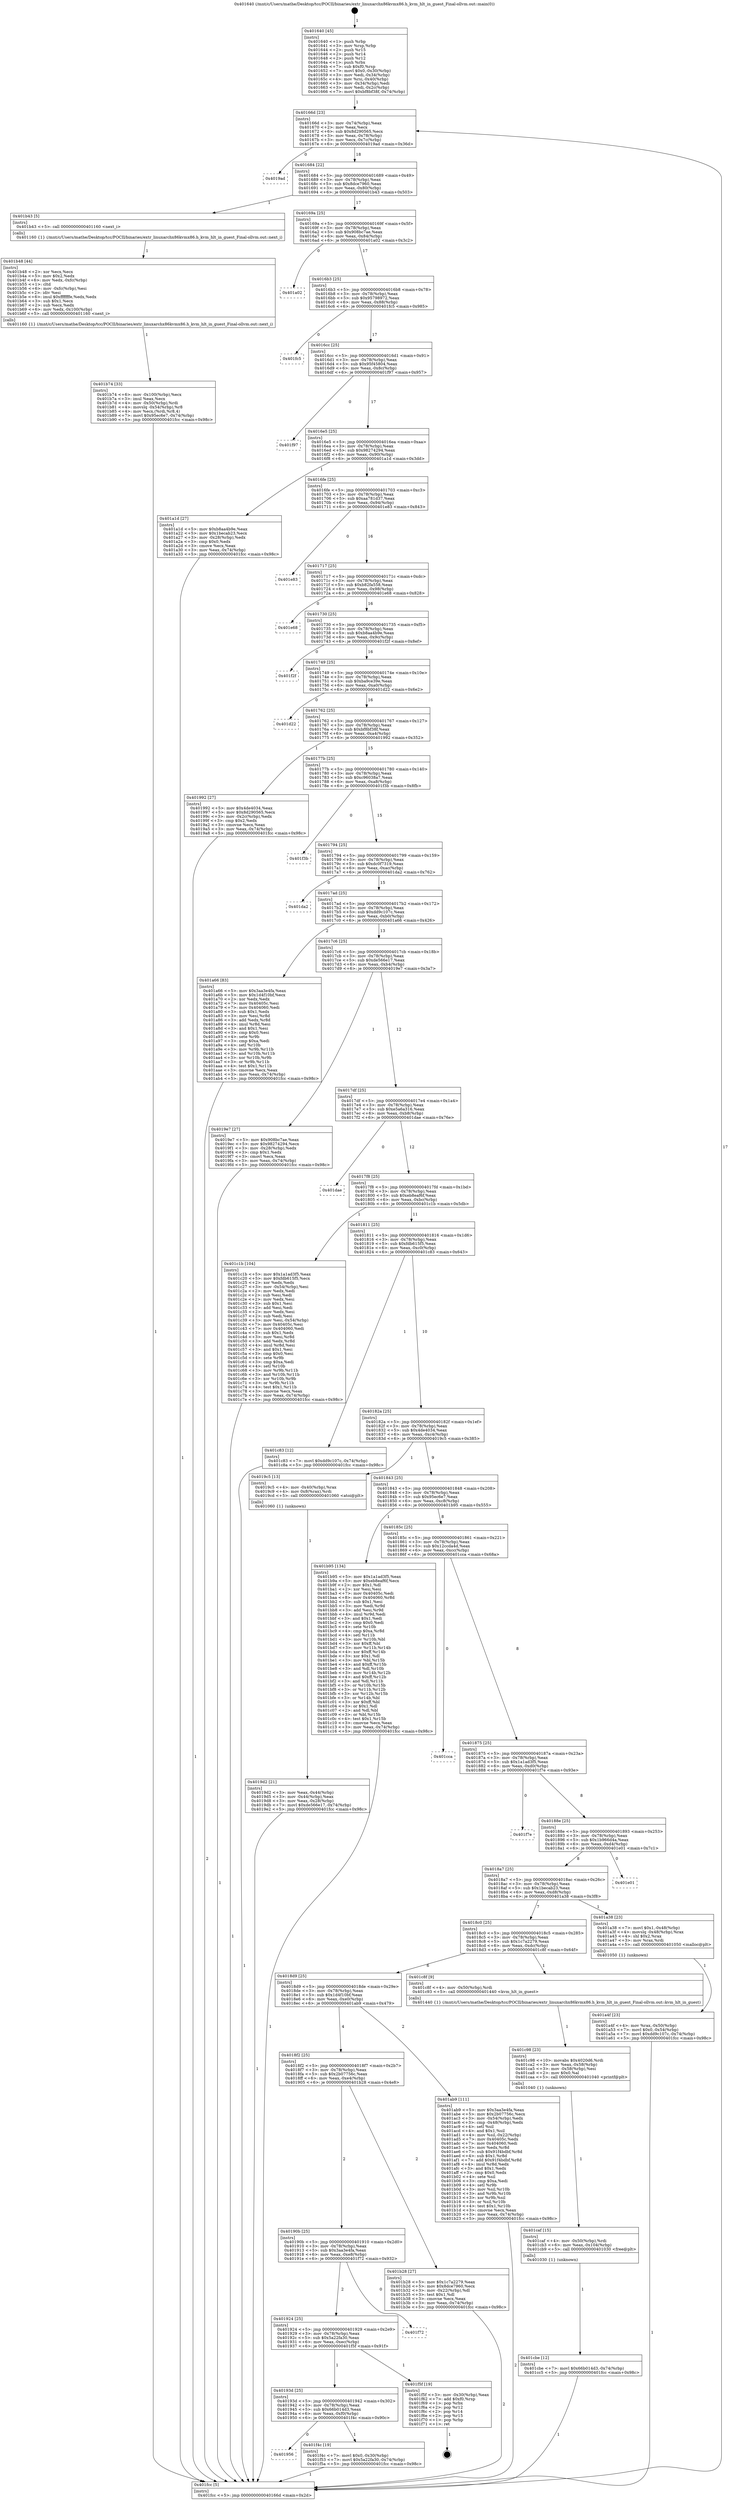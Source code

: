 digraph "0x401640" {
  label = "0x401640 (/mnt/c/Users/mathe/Desktop/tcc/POCII/binaries/extr_linuxarchx86kvmx86.h_kvm_hlt_in_guest_Final-ollvm.out::main(0))"
  labelloc = "t"
  node[shape=record]

  Entry [label="",width=0.3,height=0.3,shape=circle,fillcolor=black,style=filled]
  "0x40166d" [label="{
     0x40166d [23]\l
     | [instrs]\l
     &nbsp;&nbsp;0x40166d \<+3\>: mov -0x74(%rbp),%eax\l
     &nbsp;&nbsp;0x401670 \<+2\>: mov %eax,%ecx\l
     &nbsp;&nbsp;0x401672 \<+6\>: sub $0x8d290565,%ecx\l
     &nbsp;&nbsp;0x401678 \<+3\>: mov %eax,-0x78(%rbp)\l
     &nbsp;&nbsp;0x40167b \<+3\>: mov %ecx,-0x7c(%rbp)\l
     &nbsp;&nbsp;0x40167e \<+6\>: je 00000000004019ad \<main+0x36d\>\l
  }"]
  "0x4019ad" [label="{
     0x4019ad\l
  }", style=dashed]
  "0x401684" [label="{
     0x401684 [22]\l
     | [instrs]\l
     &nbsp;&nbsp;0x401684 \<+5\>: jmp 0000000000401689 \<main+0x49\>\l
     &nbsp;&nbsp;0x401689 \<+3\>: mov -0x78(%rbp),%eax\l
     &nbsp;&nbsp;0x40168c \<+5\>: sub $0x8dce7960,%eax\l
     &nbsp;&nbsp;0x401691 \<+3\>: mov %eax,-0x80(%rbp)\l
     &nbsp;&nbsp;0x401694 \<+6\>: je 0000000000401b43 \<main+0x503\>\l
  }"]
  Exit [label="",width=0.3,height=0.3,shape=circle,fillcolor=black,style=filled,peripheries=2]
  "0x401b43" [label="{
     0x401b43 [5]\l
     | [instrs]\l
     &nbsp;&nbsp;0x401b43 \<+5\>: call 0000000000401160 \<next_i\>\l
     | [calls]\l
     &nbsp;&nbsp;0x401160 \{1\} (/mnt/c/Users/mathe/Desktop/tcc/POCII/binaries/extr_linuxarchx86kvmx86.h_kvm_hlt_in_guest_Final-ollvm.out::next_i)\l
  }"]
  "0x40169a" [label="{
     0x40169a [25]\l
     | [instrs]\l
     &nbsp;&nbsp;0x40169a \<+5\>: jmp 000000000040169f \<main+0x5f\>\l
     &nbsp;&nbsp;0x40169f \<+3\>: mov -0x78(%rbp),%eax\l
     &nbsp;&nbsp;0x4016a2 \<+5\>: sub $0x908bc7ae,%eax\l
     &nbsp;&nbsp;0x4016a7 \<+6\>: mov %eax,-0x84(%rbp)\l
     &nbsp;&nbsp;0x4016ad \<+6\>: je 0000000000401a02 \<main+0x3c2\>\l
  }"]
  "0x401956" [label="{
     0x401956\l
  }", style=dashed]
  "0x401a02" [label="{
     0x401a02\l
  }", style=dashed]
  "0x4016b3" [label="{
     0x4016b3 [25]\l
     | [instrs]\l
     &nbsp;&nbsp;0x4016b3 \<+5\>: jmp 00000000004016b8 \<main+0x78\>\l
     &nbsp;&nbsp;0x4016b8 \<+3\>: mov -0x78(%rbp),%eax\l
     &nbsp;&nbsp;0x4016bb \<+5\>: sub $0x95798972,%eax\l
     &nbsp;&nbsp;0x4016c0 \<+6\>: mov %eax,-0x88(%rbp)\l
     &nbsp;&nbsp;0x4016c6 \<+6\>: je 0000000000401fc5 \<main+0x985\>\l
  }"]
  "0x401f4c" [label="{
     0x401f4c [19]\l
     | [instrs]\l
     &nbsp;&nbsp;0x401f4c \<+7\>: movl $0x0,-0x30(%rbp)\l
     &nbsp;&nbsp;0x401f53 \<+7\>: movl $0x5a22fa30,-0x74(%rbp)\l
     &nbsp;&nbsp;0x401f5a \<+5\>: jmp 0000000000401fcc \<main+0x98c\>\l
  }"]
  "0x401fc5" [label="{
     0x401fc5\l
  }", style=dashed]
  "0x4016cc" [label="{
     0x4016cc [25]\l
     | [instrs]\l
     &nbsp;&nbsp;0x4016cc \<+5\>: jmp 00000000004016d1 \<main+0x91\>\l
     &nbsp;&nbsp;0x4016d1 \<+3\>: mov -0x78(%rbp),%eax\l
     &nbsp;&nbsp;0x4016d4 \<+5\>: sub $0x95f45804,%eax\l
     &nbsp;&nbsp;0x4016d9 \<+6\>: mov %eax,-0x8c(%rbp)\l
     &nbsp;&nbsp;0x4016df \<+6\>: je 0000000000401f97 \<main+0x957\>\l
  }"]
  "0x40193d" [label="{
     0x40193d [25]\l
     | [instrs]\l
     &nbsp;&nbsp;0x40193d \<+5\>: jmp 0000000000401942 \<main+0x302\>\l
     &nbsp;&nbsp;0x401942 \<+3\>: mov -0x78(%rbp),%eax\l
     &nbsp;&nbsp;0x401945 \<+5\>: sub $0x66b014d3,%eax\l
     &nbsp;&nbsp;0x40194a \<+6\>: mov %eax,-0xf0(%rbp)\l
     &nbsp;&nbsp;0x401950 \<+6\>: je 0000000000401f4c \<main+0x90c\>\l
  }"]
  "0x401f97" [label="{
     0x401f97\l
  }", style=dashed]
  "0x4016e5" [label="{
     0x4016e5 [25]\l
     | [instrs]\l
     &nbsp;&nbsp;0x4016e5 \<+5\>: jmp 00000000004016ea \<main+0xaa\>\l
     &nbsp;&nbsp;0x4016ea \<+3\>: mov -0x78(%rbp),%eax\l
     &nbsp;&nbsp;0x4016ed \<+5\>: sub $0x98274294,%eax\l
     &nbsp;&nbsp;0x4016f2 \<+6\>: mov %eax,-0x90(%rbp)\l
     &nbsp;&nbsp;0x4016f8 \<+6\>: je 0000000000401a1d \<main+0x3dd\>\l
  }"]
  "0x401f5f" [label="{
     0x401f5f [19]\l
     | [instrs]\l
     &nbsp;&nbsp;0x401f5f \<+3\>: mov -0x30(%rbp),%eax\l
     &nbsp;&nbsp;0x401f62 \<+7\>: add $0xf0,%rsp\l
     &nbsp;&nbsp;0x401f69 \<+1\>: pop %rbx\l
     &nbsp;&nbsp;0x401f6a \<+2\>: pop %r12\l
     &nbsp;&nbsp;0x401f6c \<+2\>: pop %r14\l
     &nbsp;&nbsp;0x401f6e \<+2\>: pop %r15\l
     &nbsp;&nbsp;0x401f70 \<+1\>: pop %rbp\l
     &nbsp;&nbsp;0x401f71 \<+1\>: ret\l
  }"]
  "0x401a1d" [label="{
     0x401a1d [27]\l
     | [instrs]\l
     &nbsp;&nbsp;0x401a1d \<+5\>: mov $0xb8aa4b9e,%eax\l
     &nbsp;&nbsp;0x401a22 \<+5\>: mov $0x1becab23,%ecx\l
     &nbsp;&nbsp;0x401a27 \<+3\>: mov -0x28(%rbp),%edx\l
     &nbsp;&nbsp;0x401a2a \<+3\>: cmp $0x0,%edx\l
     &nbsp;&nbsp;0x401a2d \<+3\>: cmove %ecx,%eax\l
     &nbsp;&nbsp;0x401a30 \<+3\>: mov %eax,-0x74(%rbp)\l
     &nbsp;&nbsp;0x401a33 \<+5\>: jmp 0000000000401fcc \<main+0x98c\>\l
  }"]
  "0x4016fe" [label="{
     0x4016fe [25]\l
     | [instrs]\l
     &nbsp;&nbsp;0x4016fe \<+5\>: jmp 0000000000401703 \<main+0xc3\>\l
     &nbsp;&nbsp;0x401703 \<+3\>: mov -0x78(%rbp),%eax\l
     &nbsp;&nbsp;0x401706 \<+5\>: sub $0xaa781d37,%eax\l
     &nbsp;&nbsp;0x40170b \<+6\>: mov %eax,-0x94(%rbp)\l
     &nbsp;&nbsp;0x401711 \<+6\>: je 0000000000401e83 \<main+0x843\>\l
  }"]
  "0x401924" [label="{
     0x401924 [25]\l
     | [instrs]\l
     &nbsp;&nbsp;0x401924 \<+5\>: jmp 0000000000401929 \<main+0x2e9\>\l
     &nbsp;&nbsp;0x401929 \<+3\>: mov -0x78(%rbp),%eax\l
     &nbsp;&nbsp;0x40192c \<+5\>: sub $0x5a22fa30,%eax\l
     &nbsp;&nbsp;0x401931 \<+6\>: mov %eax,-0xec(%rbp)\l
     &nbsp;&nbsp;0x401937 \<+6\>: je 0000000000401f5f \<main+0x91f\>\l
  }"]
  "0x401e83" [label="{
     0x401e83\l
  }", style=dashed]
  "0x401717" [label="{
     0x401717 [25]\l
     | [instrs]\l
     &nbsp;&nbsp;0x401717 \<+5\>: jmp 000000000040171c \<main+0xdc\>\l
     &nbsp;&nbsp;0x40171c \<+3\>: mov -0x78(%rbp),%eax\l
     &nbsp;&nbsp;0x40171f \<+5\>: sub $0xb82fa558,%eax\l
     &nbsp;&nbsp;0x401724 \<+6\>: mov %eax,-0x98(%rbp)\l
     &nbsp;&nbsp;0x40172a \<+6\>: je 0000000000401e68 \<main+0x828\>\l
  }"]
  "0x401f72" [label="{
     0x401f72\l
  }", style=dashed]
  "0x401e68" [label="{
     0x401e68\l
  }", style=dashed]
  "0x401730" [label="{
     0x401730 [25]\l
     | [instrs]\l
     &nbsp;&nbsp;0x401730 \<+5\>: jmp 0000000000401735 \<main+0xf5\>\l
     &nbsp;&nbsp;0x401735 \<+3\>: mov -0x78(%rbp),%eax\l
     &nbsp;&nbsp;0x401738 \<+5\>: sub $0xb8aa4b9e,%eax\l
     &nbsp;&nbsp;0x40173d \<+6\>: mov %eax,-0x9c(%rbp)\l
     &nbsp;&nbsp;0x401743 \<+6\>: je 0000000000401f2f \<main+0x8ef\>\l
  }"]
  "0x401cbe" [label="{
     0x401cbe [12]\l
     | [instrs]\l
     &nbsp;&nbsp;0x401cbe \<+7\>: movl $0x66b014d3,-0x74(%rbp)\l
     &nbsp;&nbsp;0x401cc5 \<+5\>: jmp 0000000000401fcc \<main+0x98c\>\l
  }"]
  "0x401f2f" [label="{
     0x401f2f\l
  }", style=dashed]
  "0x401749" [label="{
     0x401749 [25]\l
     | [instrs]\l
     &nbsp;&nbsp;0x401749 \<+5\>: jmp 000000000040174e \<main+0x10e\>\l
     &nbsp;&nbsp;0x40174e \<+3\>: mov -0x78(%rbp),%eax\l
     &nbsp;&nbsp;0x401751 \<+5\>: sub $0xba9ce39e,%eax\l
     &nbsp;&nbsp;0x401756 \<+6\>: mov %eax,-0xa0(%rbp)\l
     &nbsp;&nbsp;0x40175c \<+6\>: je 0000000000401d22 \<main+0x6e2\>\l
  }"]
  "0x401caf" [label="{
     0x401caf [15]\l
     | [instrs]\l
     &nbsp;&nbsp;0x401caf \<+4\>: mov -0x50(%rbp),%rdi\l
     &nbsp;&nbsp;0x401cb3 \<+6\>: mov %eax,-0x104(%rbp)\l
     &nbsp;&nbsp;0x401cb9 \<+5\>: call 0000000000401030 \<free@plt\>\l
     | [calls]\l
     &nbsp;&nbsp;0x401030 \{1\} (unknown)\l
  }"]
  "0x401d22" [label="{
     0x401d22\l
  }", style=dashed]
  "0x401762" [label="{
     0x401762 [25]\l
     | [instrs]\l
     &nbsp;&nbsp;0x401762 \<+5\>: jmp 0000000000401767 \<main+0x127\>\l
     &nbsp;&nbsp;0x401767 \<+3\>: mov -0x78(%rbp),%eax\l
     &nbsp;&nbsp;0x40176a \<+5\>: sub $0xbf8bf38f,%eax\l
     &nbsp;&nbsp;0x40176f \<+6\>: mov %eax,-0xa4(%rbp)\l
     &nbsp;&nbsp;0x401775 \<+6\>: je 0000000000401992 \<main+0x352\>\l
  }"]
  "0x401c98" [label="{
     0x401c98 [23]\l
     | [instrs]\l
     &nbsp;&nbsp;0x401c98 \<+10\>: movabs $0x4020d6,%rdi\l
     &nbsp;&nbsp;0x401ca2 \<+3\>: mov %eax,-0x58(%rbp)\l
     &nbsp;&nbsp;0x401ca5 \<+3\>: mov -0x58(%rbp),%esi\l
     &nbsp;&nbsp;0x401ca8 \<+2\>: mov $0x0,%al\l
     &nbsp;&nbsp;0x401caa \<+5\>: call 0000000000401040 \<printf@plt\>\l
     | [calls]\l
     &nbsp;&nbsp;0x401040 \{1\} (unknown)\l
  }"]
  "0x401992" [label="{
     0x401992 [27]\l
     | [instrs]\l
     &nbsp;&nbsp;0x401992 \<+5\>: mov $0x4de4034,%eax\l
     &nbsp;&nbsp;0x401997 \<+5\>: mov $0x8d290565,%ecx\l
     &nbsp;&nbsp;0x40199c \<+3\>: mov -0x2c(%rbp),%edx\l
     &nbsp;&nbsp;0x40199f \<+3\>: cmp $0x2,%edx\l
     &nbsp;&nbsp;0x4019a2 \<+3\>: cmovne %ecx,%eax\l
     &nbsp;&nbsp;0x4019a5 \<+3\>: mov %eax,-0x74(%rbp)\l
     &nbsp;&nbsp;0x4019a8 \<+5\>: jmp 0000000000401fcc \<main+0x98c\>\l
  }"]
  "0x40177b" [label="{
     0x40177b [25]\l
     | [instrs]\l
     &nbsp;&nbsp;0x40177b \<+5\>: jmp 0000000000401780 \<main+0x140\>\l
     &nbsp;&nbsp;0x401780 \<+3\>: mov -0x78(%rbp),%eax\l
     &nbsp;&nbsp;0x401783 \<+5\>: sub $0xc96038a7,%eax\l
     &nbsp;&nbsp;0x401788 \<+6\>: mov %eax,-0xa8(%rbp)\l
     &nbsp;&nbsp;0x40178e \<+6\>: je 0000000000401f3b \<main+0x8fb\>\l
  }"]
  "0x401fcc" [label="{
     0x401fcc [5]\l
     | [instrs]\l
     &nbsp;&nbsp;0x401fcc \<+5\>: jmp 000000000040166d \<main+0x2d\>\l
  }"]
  "0x401640" [label="{
     0x401640 [45]\l
     | [instrs]\l
     &nbsp;&nbsp;0x401640 \<+1\>: push %rbp\l
     &nbsp;&nbsp;0x401641 \<+3\>: mov %rsp,%rbp\l
     &nbsp;&nbsp;0x401644 \<+2\>: push %r15\l
     &nbsp;&nbsp;0x401646 \<+2\>: push %r14\l
     &nbsp;&nbsp;0x401648 \<+2\>: push %r12\l
     &nbsp;&nbsp;0x40164a \<+1\>: push %rbx\l
     &nbsp;&nbsp;0x40164b \<+7\>: sub $0xf0,%rsp\l
     &nbsp;&nbsp;0x401652 \<+7\>: movl $0x0,-0x30(%rbp)\l
     &nbsp;&nbsp;0x401659 \<+3\>: mov %edi,-0x34(%rbp)\l
     &nbsp;&nbsp;0x40165c \<+4\>: mov %rsi,-0x40(%rbp)\l
     &nbsp;&nbsp;0x401660 \<+3\>: mov -0x34(%rbp),%edi\l
     &nbsp;&nbsp;0x401663 \<+3\>: mov %edi,-0x2c(%rbp)\l
     &nbsp;&nbsp;0x401666 \<+7\>: movl $0xbf8bf38f,-0x74(%rbp)\l
  }"]
  "0x401b74" [label="{
     0x401b74 [33]\l
     | [instrs]\l
     &nbsp;&nbsp;0x401b74 \<+6\>: mov -0x100(%rbp),%ecx\l
     &nbsp;&nbsp;0x401b7a \<+3\>: imul %eax,%ecx\l
     &nbsp;&nbsp;0x401b7d \<+4\>: mov -0x50(%rbp),%rdi\l
     &nbsp;&nbsp;0x401b81 \<+4\>: movslq -0x54(%rbp),%r8\l
     &nbsp;&nbsp;0x401b85 \<+4\>: mov %ecx,(%rdi,%r8,4)\l
     &nbsp;&nbsp;0x401b89 \<+7\>: movl $0x95ec6e7,-0x74(%rbp)\l
     &nbsp;&nbsp;0x401b90 \<+5\>: jmp 0000000000401fcc \<main+0x98c\>\l
  }"]
  "0x401f3b" [label="{
     0x401f3b\l
  }", style=dashed]
  "0x401794" [label="{
     0x401794 [25]\l
     | [instrs]\l
     &nbsp;&nbsp;0x401794 \<+5\>: jmp 0000000000401799 \<main+0x159\>\l
     &nbsp;&nbsp;0x401799 \<+3\>: mov -0x78(%rbp),%eax\l
     &nbsp;&nbsp;0x40179c \<+5\>: sub $0xdc0f7319,%eax\l
     &nbsp;&nbsp;0x4017a1 \<+6\>: mov %eax,-0xac(%rbp)\l
     &nbsp;&nbsp;0x4017a7 \<+6\>: je 0000000000401da2 \<main+0x762\>\l
  }"]
  "0x401b48" [label="{
     0x401b48 [44]\l
     | [instrs]\l
     &nbsp;&nbsp;0x401b48 \<+2\>: xor %ecx,%ecx\l
     &nbsp;&nbsp;0x401b4a \<+5\>: mov $0x2,%edx\l
     &nbsp;&nbsp;0x401b4f \<+6\>: mov %edx,-0xfc(%rbp)\l
     &nbsp;&nbsp;0x401b55 \<+1\>: cltd\l
     &nbsp;&nbsp;0x401b56 \<+6\>: mov -0xfc(%rbp),%esi\l
     &nbsp;&nbsp;0x401b5c \<+2\>: idiv %esi\l
     &nbsp;&nbsp;0x401b5e \<+6\>: imul $0xfffffffe,%edx,%edx\l
     &nbsp;&nbsp;0x401b64 \<+3\>: sub $0x1,%ecx\l
     &nbsp;&nbsp;0x401b67 \<+2\>: sub %ecx,%edx\l
     &nbsp;&nbsp;0x401b69 \<+6\>: mov %edx,-0x100(%rbp)\l
     &nbsp;&nbsp;0x401b6f \<+5\>: call 0000000000401160 \<next_i\>\l
     | [calls]\l
     &nbsp;&nbsp;0x401160 \{1\} (/mnt/c/Users/mathe/Desktop/tcc/POCII/binaries/extr_linuxarchx86kvmx86.h_kvm_hlt_in_guest_Final-ollvm.out::next_i)\l
  }"]
  "0x401da2" [label="{
     0x401da2\l
  }", style=dashed]
  "0x4017ad" [label="{
     0x4017ad [25]\l
     | [instrs]\l
     &nbsp;&nbsp;0x4017ad \<+5\>: jmp 00000000004017b2 \<main+0x172\>\l
     &nbsp;&nbsp;0x4017b2 \<+3\>: mov -0x78(%rbp),%eax\l
     &nbsp;&nbsp;0x4017b5 \<+5\>: sub $0xdd9c107c,%eax\l
     &nbsp;&nbsp;0x4017ba \<+6\>: mov %eax,-0xb0(%rbp)\l
     &nbsp;&nbsp;0x4017c0 \<+6\>: je 0000000000401a66 \<main+0x426\>\l
  }"]
  "0x40190b" [label="{
     0x40190b [25]\l
     | [instrs]\l
     &nbsp;&nbsp;0x40190b \<+5\>: jmp 0000000000401910 \<main+0x2d0\>\l
     &nbsp;&nbsp;0x401910 \<+3\>: mov -0x78(%rbp),%eax\l
     &nbsp;&nbsp;0x401913 \<+5\>: sub $0x3aa3e4fa,%eax\l
     &nbsp;&nbsp;0x401918 \<+6\>: mov %eax,-0xe8(%rbp)\l
     &nbsp;&nbsp;0x40191e \<+6\>: je 0000000000401f72 \<main+0x932\>\l
  }"]
  "0x401a66" [label="{
     0x401a66 [83]\l
     | [instrs]\l
     &nbsp;&nbsp;0x401a66 \<+5\>: mov $0x3aa3e4fa,%eax\l
     &nbsp;&nbsp;0x401a6b \<+5\>: mov $0x1d4f10bf,%ecx\l
     &nbsp;&nbsp;0x401a70 \<+2\>: xor %edx,%edx\l
     &nbsp;&nbsp;0x401a72 \<+7\>: mov 0x40405c,%esi\l
     &nbsp;&nbsp;0x401a79 \<+7\>: mov 0x404060,%edi\l
     &nbsp;&nbsp;0x401a80 \<+3\>: sub $0x1,%edx\l
     &nbsp;&nbsp;0x401a83 \<+3\>: mov %esi,%r8d\l
     &nbsp;&nbsp;0x401a86 \<+3\>: add %edx,%r8d\l
     &nbsp;&nbsp;0x401a89 \<+4\>: imul %r8d,%esi\l
     &nbsp;&nbsp;0x401a8d \<+3\>: and $0x1,%esi\l
     &nbsp;&nbsp;0x401a90 \<+3\>: cmp $0x0,%esi\l
     &nbsp;&nbsp;0x401a93 \<+4\>: sete %r9b\l
     &nbsp;&nbsp;0x401a97 \<+3\>: cmp $0xa,%edi\l
     &nbsp;&nbsp;0x401a9a \<+4\>: setl %r10b\l
     &nbsp;&nbsp;0x401a9e \<+3\>: mov %r9b,%r11b\l
     &nbsp;&nbsp;0x401aa1 \<+3\>: and %r10b,%r11b\l
     &nbsp;&nbsp;0x401aa4 \<+3\>: xor %r10b,%r9b\l
     &nbsp;&nbsp;0x401aa7 \<+3\>: or %r9b,%r11b\l
     &nbsp;&nbsp;0x401aaa \<+4\>: test $0x1,%r11b\l
     &nbsp;&nbsp;0x401aae \<+3\>: cmovne %ecx,%eax\l
     &nbsp;&nbsp;0x401ab1 \<+3\>: mov %eax,-0x74(%rbp)\l
     &nbsp;&nbsp;0x401ab4 \<+5\>: jmp 0000000000401fcc \<main+0x98c\>\l
  }"]
  "0x4017c6" [label="{
     0x4017c6 [25]\l
     | [instrs]\l
     &nbsp;&nbsp;0x4017c6 \<+5\>: jmp 00000000004017cb \<main+0x18b\>\l
     &nbsp;&nbsp;0x4017cb \<+3\>: mov -0x78(%rbp),%eax\l
     &nbsp;&nbsp;0x4017ce \<+5\>: sub $0xde566e17,%eax\l
     &nbsp;&nbsp;0x4017d3 \<+6\>: mov %eax,-0xb4(%rbp)\l
     &nbsp;&nbsp;0x4017d9 \<+6\>: je 00000000004019e7 \<main+0x3a7\>\l
  }"]
  "0x401b28" [label="{
     0x401b28 [27]\l
     | [instrs]\l
     &nbsp;&nbsp;0x401b28 \<+5\>: mov $0x1c7a2279,%eax\l
     &nbsp;&nbsp;0x401b2d \<+5\>: mov $0x8dce7960,%ecx\l
     &nbsp;&nbsp;0x401b32 \<+3\>: mov -0x22(%rbp),%dl\l
     &nbsp;&nbsp;0x401b35 \<+3\>: test $0x1,%dl\l
     &nbsp;&nbsp;0x401b38 \<+3\>: cmovne %ecx,%eax\l
     &nbsp;&nbsp;0x401b3b \<+3\>: mov %eax,-0x74(%rbp)\l
     &nbsp;&nbsp;0x401b3e \<+5\>: jmp 0000000000401fcc \<main+0x98c\>\l
  }"]
  "0x4019e7" [label="{
     0x4019e7 [27]\l
     | [instrs]\l
     &nbsp;&nbsp;0x4019e7 \<+5\>: mov $0x908bc7ae,%eax\l
     &nbsp;&nbsp;0x4019ec \<+5\>: mov $0x98274294,%ecx\l
     &nbsp;&nbsp;0x4019f1 \<+3\>: mov -0x28(%rbp),%edx\l
     &nbsp;&nbsp;0x4019f4 \<+3\>: cmp $0x1,%edx\l
     &nbsp;&nbsp;0x4019f7 \<+3\>: cmovl %ecx,%eax\l
     &nbsp;&nbsp;0x4019fa \<+3\>: mov %eax,-0x74(%rbp)\l
     &nbsp;&nbsp;0x4019fd \<+5\>: jmp 0000000000401fcc \<main+0x98c\>\l
  }"]
  "0x4017df" [label="{
     0x4017df [25]\l
     | [instrs]\l
     &nbsp;&nbsp;0x4017df \<+5\>: jmp 00000000004017e4 \<main+0x1a4\>\l
     &nbsp;&nbsp;0x4017e4 \<+3\>: mov -0x78(%rbp),%eax\l
     &nbsp;&nbsp;0x4017e7 \<+5\>: sub $0xe5a6a316,%eax\l
     &nbsp;&nbsp;0x4017ec \<+6\>: mov %eax,-0xb8(%rbp)\l
     &nbsp;&nbsp;0x4017f2 \<+6\>: je 0000000000401dae \<main+0x76e\>\l
  }"]
  "0x4018f2" [label="{
     0x4018f2 [25]\l
     | [instrs]\l
     &nbsp;&nbsp;0x4018f2 \<+5\>: jmp 00000000004018f7 \<main+0x2b7\>\l
     &nbsp;&nbsp;0x4018f7 \<+3\>: mov -0x78(%rbp),%eax\l
     &nbsp;&nbsp;0x4018fa \<+5\>: sub $0x2b07756c,%eax\l
     &nbsp;&nbsp;0x4018ff \<+6\>: mov %eax,-0xe4(%rbp)\l
     &nbsp;&nbsp;0x401905 \<+6\>: je 0000000000401b28 \<main+0x4e8\>\l
  }"]
  "0x401dae" [label="{
     0x401dae\l
  }", style=dashed]
  "0x4017f8" [label="{
     0x4017f8 [25]\l
     | [instrs]\l
     &nbsp;&nbsp;0x4017f8 \<+5\>: jmp 00000000004017fd \<main+0x1bd\>\l
     &nbsp;&nbsp;0x4017fd \<+3\>: mov -0x78(%rbp),%eax\l
     &nbsp;&nbsp;0x401800 \<+5\>: sub $0xeb8eaf6f,%eax\l
     &nbsp;&nbsp;0x401805 \<+6\>: mov %eax,-0xbc(%rbp)\l
     &nbsp;&nbsp;0x40180b \<+6\>: je 0000000000401c1b \<main+0x5db\>\l
  }"]
  "0x401ab9" [label="{
     0x401ab9 [111]\l
     | [instrs]\l
     &nbsp;&nbsp;0x401ab9 \<+5\>: mov $0x3aa3e4fa,%eax\l
     &nbsp;&nbsp;0x401abe \<+5\>: mov $0x2b07756c,%ecx\l
     &nbsp;&nbsp;0x401ac3 \<+3\>: mov -0x54(%rbp),%edx\l
     &nbsp;&nbsp;0x401ac6 \<+3\>: cmp -0x48(%rbp),%edx\l
     &nbsp;&nbsp;0x401ac9 \<+4\>: setl %sil\l
     &nbsp;&nbsp;0x401acd \<+4\>: and $0x1,%sil\l
     &nbsp;&nbsp;0x401ad1 \<+4\>: mov %sil,-0x22(%rbp)\l
     &nbsp;&nbsp;0x401ad5 \<+7\>: mov 0x40405c,%edx\l
     &nbsp;&nbsp;0x401adc \<+7\>: mov 0x404060,%edi\l
     &nbsp;&nbsp;0x401ae3 \<+3\>: mov %edx,%r8d\l
     &nbsp;&nbsp;0x401ae6 \<+7\>: sub $0x91f4bdbf,%r8d\l
     &nbsp;&nbsp;0x401aed \<+4\>: sub $0x1,%r8d\l
     &nbsp;&nbsp;0x401af1 \<+7\>: add $0x91f4bdbf,%r8d\l
     &nbsp;&nbsp;0x401af8 \<+4\>: imul %r8d,%edx\l
     &nbsp;&nbsp;0x401afc \<+3\>: and $0x1,%edx\l
     &nbsp;&nbsp;0x401aff \<+3\>: cmp $0x0,%edx\l
     &nbsp;&nbsp;0x401b02 \<+4\>: sete %sil\l
     &nbsp;&nbsp;0x401b06 \<+3\>: cmp $0xa,%edi\l
     &nbsp;&nbsp;0x401b09 \<+4\>: setl %r9b\l
     &nbsp;&nbsp;0x401b0d \<+3\>: mov %sil,%r10b\l
     &nbsp;&nbsp;0x401b10 \<+3\>: and %r9b,%r10b\l
     &nbsp;&nbsp;0x401b13 \<+3\>: xor %r9b,%sil\l
     &nbsp;&nbsp;0x401b16 \<+3\>: or %sil,%r10b\l
     &nbsp;&nbsp;0x401b19 \<+4\>: test $0x1,%r10b\l
     &nbsp;&nbsp;0x401b1d \<+3\>: cmovne %ecx,%eax\l
     &nbsp;&nbsp;0x401b20 \<+3\>: mov %eax,-0x74(%rbp)\l
     &nbsp;&nbsp;0x401b23 \<+5\>: jmp 0000000000401fcc \<main+0x98c\>\l
  }"]
  "0x401c1b" [label="{
     0x401c1b [104]\l
     | [instrs]\l
     &nbsp;&nbsp;0x401c1b \<+5\>: mov $0x1a1ad3f5,%eax\l
     &nbsp;&nbsp;0x401c20 \<+5\>: mov $0xfdb615f5,%ecx\l
     &nbsp;&nbsp;0x401c25 \<+2\>: xor %edx,%edx\l
     &nbsp;&nbsp;0x401c27 \<+3\>: mov -0x54(%rbp),%esi\l
     &nbsp;&nbsp;0x401c2a \<+2\>: mov %edx,%edi\l
     &nbsp;&nbsp;0x401c2c \<+2\>: sub %esi,%edi\l
     &nbsp;&nbsp;0x401c2e \<+2\>: mov %edx,%esi\l
     &nbsp;&nbsp;0x401c30 \<+3\>: sub $0x1,%esi\l
     &nbsp;&nbsp;0x401c33 \<+2\>: add %esi,%edi\l
     &nbsp;&nbsp;0x401c35 \<+2\>: mov %edx,%esi\l
     &nbsp;&nbsp;0x401c37 \<+2\>: sub %edi,%esi\l
     &nbsp;&nbsp;0x401c39 \<+3\>: mov %esi,-0x54(%rbp)\l
     &nbsp;&nbsp;0x401c3c \<+7\>: mov 0x40405c,%esi\l
     &nbsp;&nbsp;0x401c43 \<+7\>: mov 0x404060,%edi\l
     &nbsp;&nbsp;0x401c4a \<+3\>: sub $0x1,%edx\l
     &nbsp;&nbsp;0x401c4d \<+3\>: mov %esi,%r8d\l
     &nbsp;&nbsp;0x401c50 \<+3\>: add %edx,%r8d\l
     &nbsp;&nbsp;0x401c53 \<+4\>: imul %r8d,%esi\l
     &nbsp;&nbsp;0x401c57 \<+3\>: and $0x1,%esi\l
     &nbsp;&nbsp;0x401c5a \<+3\>: cmp $0x0,%esi\l
     &nbsp;&nbsp;0x401c5d \<+4\>: sete %r9b\l
     &nbsp;&nbsp;0x401c61 \<+3\>: cmp $0xa,%edi\l
     &nbsp;&nbsp;0x401c64 \<+4\>: setl %r10b\l
     &nbsp;&nbsp;0x401c68 \<+3\>: mov %r9b,%r11b\l
     &nbsp;&nbsp;0x401c6b \<+3\>: and %r10b,%r11b\l
     &nbsp;&nbsp;0x401c6e \<+3\>: xor %r10b,%r9b\l
     &nbsp;&nbsp;0x401c71 \<+3\>: or %r9b,%r11b\l
     &nbsp;&nbsp;0x401c74 \<+4\>: test $0x1,%r11b\l
     &nbsp;&nbsp;0x401c78 \<+3\>: cmovne %ecx,%eax\l
     &nbsp;&nbsp;0x401c7b \<+3\>: mov %eax,-0x74(%rbp)\l
     &nbsp;&nbsp;0x401c7e \<+5\>: jmp 0000000000401fcc \<main+0x98c\>\l
  }"]
  "0x401811" [label="{
     0x401811 [25]\l
     | [instrs]\l
     &nbsp;&nbsp;0x401811 \<+5\>: jmp 0000000000401816 \<main+0x1d6\>\l
     &nbsp;&nbsp;0x401816 \<+3\>: mov -0x78(%rbp),%eax\l
     &nbsp;&nbsp;0x401819 \<+5\>: sub $0xfdb615f5,%eax\l
     &nbsp;&nbsp;0x40181e \<+6\>: mov %eax,-0xc0(%rbp)\l
     &nbsp;&nbsp;0x401824 \<+6\>: je 0000000000401c83 \<main+0x643\>\l
  }"]
  "0x4018d9" [label="{
     0x4018d9 [25]\l
     | [instrs]\l
     &nbsp;&nbsp;0x4018d9 \<+5\>: jmp 00000000004018de \<main+0x29e\>\l
     &nbsp;&nbsp;0x4018de \<+3\>: mov -0x78(%rbp),%eax\l
     &nbsp;&nbsp;0x4018e1 \<+5\>: sub $0x1d4f10bf,%eax\l
     &nbsp;&nbsp;0x4018e6 \<+6\>: mov %eax,-0xe0(%rbp)\l
     &nbsp;&nbsp;0x4018ec \<+6\>: je 0000000000401ab9 \<main+0x479\>\l
  }"]
  "0x401c83" [label="{
     0x401c83 [12]\l
     | [instrs]\l
     &nbsp;&nbsp;0x401c83 \<+7\>: movl $0xdd9c107c,-0x74(%rbp)\l
     &nbsp;&nbsp;0x401c8a \<+5\>: jmp 0000000000401fcc \<main+0x98c\>\l
  }"]
  "0x40182a" [label="{
     0x40182a [25]\l
     | [instrs]\l
     &nbsp;&nbsp;0x40182a \<+5\>: jmp 000000000040182f \<main+0x1ef\>\l
     &nbsp;&nbsp;0x40182f \<+3\>: mov -0x78(%rbp),%eax\l
     &nbsp;&nbsp;0x401832 \<+5\>: sub $0x4de4034,%eax\l
     &nbsp;&nbsp;0x401837 \<+6\>: mov %eax,-0xc4(%rbp)\l
     &nbsp;&nbsp;0x40183d \<+6\>: je 00000000004019c5 \<main+0x385\>\l
  }"]
  "0x401c8f" [label="{
     0x401c8f [9]\l
     | [instrs]\l
     &nbsp;&nbsp;0x401c8f \<+4\>: mov -0x50(%rbp),%rdi\l
     &nbsp;&nbsp;0x401c93 \<+5\>: call 0000000000401440 \<kvm_hlt_in_guest\>\l
     | [calls]\l
     &nbsp;&nbsp;0x401440 \{1\} (/mnt/c/Users/mathe/Desktop/tcc/POCII/binaries/extr_linuxarchx86kvmx86.h_kvm_hlt_in_guest_Final-ollvm.out::kvm_hlt_in_guest)\l
  }"]
  "0x4019c5" [label="{
     0x4019c5 [13]\l
     | [instrs]\l
     &nbsp;&nbsp;0x4019c5 \<+4\>: mov -0x40(%rbp),%rax\l
     &nbsp;&nbsp;0x4019c9 \<+4\>: mov 0x8(%rax),%rdi\l
     &nbsp;&nbsp;0x4019cd \<+5\>: call 0000000000401060 \<atoi@plt\>\l
     | [calls]\l
     &nbsp;&nbsp;0x401060 \{1\} (unknown)\l
  }"]
  "0x401843" [label="{
     0x401843 [25]\l
     | [instrs]\l
     &nbsp;&nbsp;0x401843 \<+5\>: jmp 0000000000401848 \<main+0x208\>\l
     &nbsp;&nbsp;0x401848 \<+3\>: mov -0x78(%rbp),%eax\l
     &nbsp;&nbsp;0x40184b \<+5\>: sub $0x95ec6e7,%eax\l
     &nbsp;&nbsp;0x401850 \<+6\>: mov %eax,-0xc8(%rbp)\l
     &nbsp;&nbsp;0x401856 \<+6\>: je 0000000000401b95 \<main+0x555\>\l
  }"]
  "0x4019d2" [label="{
     0x4019d2 [21]\l
     | [instrs]\l
     &nbsp;&nbsp;0x4019d2 \<+3\>: mov %eax,-0x44(%rbp)\l
     &nbsp;&nbsp;0x4019d5 \<+3\>: mov -0x44(%rbp),%eax\l
     &nbsp;&nbsp;0x4019d8 \<+3\>: mov %eax,-0x28(%rbp)\l
     &nbsp;&nbsp;0x4019db \<+7\>: movl $0xde566e17,-0x74(%rbp)\l
     &nbsp;&nbsp;0x4019e2 \<+5\>: jmp 0000000000401fcc \<main+0x98c\>\l
  }"]
  "0x401a4f" [label="{
     0x401a4f [23]\l
     | [instrs]\l
     &nbsp;&nbsp;0x401a4f \<+4\>: mov %rax,-0x50(%rbp)\l
     &nbsp;&nbsp;0x401a53 \<+7\>: movl $0x0,-0x54(%rbp)\l
     &nbsp;&nbsp;0x401a5a \<+7\>: movl $0xdd9c107c,-0x74(%rbp)\l
     &nbsp;&nbsp;0x401a61 \<+5\>: jmp 0000000000401fcc \<main+0x98c\>\l
  }"]
  "0x401b95" [label="{
     0x401b95 [134]\l
     | [instrs]\l
     &nbsp;&nbsp;0x401b95 \<+5\>: mov $0x1a1ad3f5,%eax\l
     &nbsp;&nbsp;0x401b9a \<+5\>: mov $0xeb8eaf6f,%ecx\l
     &nbsp;&nbsp;0x401b9f \<+2\>: mov $0x1,%dl\l
     &nbsp;&nbsp;0x401ba1 \<+2\>: xor %esi,%esi\l
     &nbsp;&nbsp;0x401ba3 \<+7\>: mov 0x40405c,%edi\l
     &nbsp;&nbsp;0x401baa \<+8\>: mov 0x404060,%r8d\l
     &nbsp;&nbsp;0x401bb2 \<+3\>: sub $0x1,%esi\l
     &nbsp;&nbsp;0x401bb5 \<+3\>: mov %edi,%r9d\l
     &nbsp;&nbsp;0x401bb8 \<+3\>: add %esi,%r9d\l
     &nbsp;&nbsp;0x401bbb \<+4\>: imul %r9d,%edi\l
     &nbsp;&nbsp;0x401bbf \<+3\>: and $0x1,%edi\l
     &nbsp;&nbsp;0x401bc2 \<+3\>: cmp $0x0,%edi\l
     &nbsp;&nbsp;0x401bc5 \<+4\>: sete %r10b\l
     &nbsp;&nbsp;0x401bc9 \<+4\>: cmp $0xa,%r8d\l
     &nbsp;&nbsp;0x401bcd \<+4\>: setl %r11b\l
     &nbsp;&nbsp;0x401bd1 \<+3\>: mov %r10b,%bl\l
     &nbsp;&nbsp;0x401bd4 \<+3\>: xor $0xff,%bl\l
     &nbsp;&nbsp;0x401bd7 \<+3\>: mov %r11b,%r14b\l
     &nbsp;&nbsp;0x401bda \<+4\>: xor $0xff,%r14b\l
     &nbsp;&nbsp;0x401bde \<+3\>: xor $0x1,%dl\l
     &nbsp;&nbsp;0x401be1 \<+3\>: mov %bl,%r15b\l
     &nbsp;&nbsp;0x401be4 \<+4\>: and $0xff,%r15b\l
     &nbsp;&nbsp;0x401be8 \<+3\>: and %dl,%r10b\l
     &nbsp;&nbsp;0x401beb \<+3\>: mov %r14b,%r12b\l
     &nbsp;&nbsp;0x401bee \<+4\>: and $0xff,%r12b\l
     &nbsp;&nbsp;0x401bf2 \<+3\>: and %dl,%r11b\l
     &nbsp;&nbsp;0x401bf5 \<+3\>: or %r10b,%r15b\l
     &nbsp;&nbsp;0x401bf8 \<+3\>: or %r11b,%r12b\l
     &nbsp;&nbsp;0x401bfb \<+3\>: xor %r12b,%r15b\l
     &nbsp;&nbsp;0x401bfe \<+3\>: or %r14b,%bl\l
     &nbsp;&nbsp;0x401c01 \<+3\>: xor $0xff,%bl\l
     &nbsp;&nbsp;0x401c04 \<+3\>: or $0x1,%dl\l
     &nbsp;&nbsp;0x401c07 \<+2\>: and %dl,%bl\l
     &nbsp;&nbsp;0x401c09 \<+3\>: or %bl,%r15b\l
     &nbsp;&nbsp;0x401c0c \<+4\>: test $0x1,%r15b\l
     &nbsp;&nbsp;0x401c10 \<+3\>: cmovne %ecx,%eax\l
     &nbsp;&nbsp;0x401c13 \<+3\>: mov %eax,-0x74(%rbp)\l
     &nbsp;&nbsp;0x401c16 \<+5\>: jmp 0000000000401fcc \<main+0x98c\>\l
  }"]
  "0x40185c" [label="{
     0x40185c [25]\l
     | [instrs]\l
     &nbsp;&nbsp;0x40185c \<+5\>: jmp 0000000000401861 \<main+0x221\>\l
     &nbsp;&nbsp;0x401861 \<+3\>: mov -0x78(%rbp),%eax\l
     &nbsp;&nbsp;0x401864 \<+5\>: sub $0x12ccda4d,%eax\l
     &nbsp;&nbsp;0x401869 \<+6\>: mov %eax,-0xcc(%rbp)\l
     &nbsp;&nbsp;0x40186f \<+6\>: je 0000000000401cca \<main+0x68a\>\l
  }"]
  "0x4018c0" [label="{
     0x4018c0 [25]\l
     | [instrs]\l
     &nbsp;&nbsp;0x4018c0 \<+5\>: jmp 00000000004018c5 \<main+0x285\>\l
     &nbsp;&nbsp;0x4018c5 \<+3\>: mov -0x78(%rbp),%eax\l
     &nbsp;&nbsp;0x4018c8 \<+5\>: sub $0x1c7a2279,%eax\l
     &nbsp;&nbsp;0x4018cd \<+6\>: mov %eax,-0xdc(%rbp)\l
     &nbsp;&nbsp;0x4018d3 \<+6\>: je 0000000000401c8f \<main+0x64f\>\l
  }"]
  "0x401cca" [label="{
     0x401cca\l
  }", style=dashed]
  "0x401875" [label="{
     0x401875 [25]\l
     | [instrs]\l
     &nbsp;&nbsp;0x401875 \<+5\>: jmp 000000000040187a \<main+0x23a\>\l
     &nbsp;&nbsp;0x40187a \<+3\>: mov -0x78(%rbp),%eax\l
     &nbsp;&nbsp;0x40187d \<+5\>: sub $0x1a1ad3f5,%eax\l
     &nbsp;&nbsp;0x401882 \<+6\>: mov %eax,-0xd0(%rbp)\l
     &nbsp;&nbsp;0x401888 \<+6\>: je 0000000000401f7e \<main+0x93e\>\l
  }"]
  "0x401a38" [label="{
     0x401a38 [23]\l
     | [instrs]\l
     &nbsp;&nbsp;0x401a38 \<+7\>: movl $0x1,-0x48(%rbp)\l
     &nbsp;&nbsp;0x401a3f \<+4\>: movslq -0x48(%rbp),%rax\l
     &nbsp;&nbsp;0x401a43 \<+4\>: shl $0x2,%rax\l
     &nbsp;&nbsp;0x401a47 \<+3\>: mov %rax,%rdi\l
     &nbsp;&nbsp;0x401a4a \<+5\>: call 0000000000401050 \<malloc@plt\>\l
     | [calls]\l
     &nbsp;&nbsp;0x401050 \{1\} (unknown)\l
  }"]
  "0x401f7e" [label="{
     0x401f7e\l
  }", style=dashed]
  "0x40188e" [label="{
     0x40188e [25]\l
     | [instrs]\l
     &nbsp;&nbsp;0x40188e \<+5\>: jmp 0000000000401893 \<main+0x253\>\l
     &nbsp;&nbsp;0x401893 \<+3\>: mov -0x78(%rbp),%eax\l
     &nbsp;&nbsp;0x401896 \<+5\>: sub $0x1b966d4a,%eax\l
     &nbsp;&nbsp;0x40189b \<+6\>: mov %eax,-0xd4(%rbp)\l
     &nbsp;&nbsp;0x4018a1 \<+6\>: je 0000000000401e01 \<main+0x7c1\>\l
  }"]
  "0x4018a7" [label="{
     0x4018a7 [25]\l
     | [instrs]\l
     &nbsp;&nbsp;0x4018a7 \<+5\>: jmp 00000000004018ac \<main+0x26c\>\l
     &nbsp;&nbsp;0x4018ac \<+3\>: mov -0x78(%rbp),%eax\l
     &nbsp;&nbsp;0x4018af \<+5\>: sub $0x1becab23,%eax\l
     &nbsp;&nbsp;0x4018b4 \<+6\>: mov %eax,-0xd8(%rbp)\l
     &nbsp;&nbsp;0x4018ba \<+6\>: je 0000000000401a38 \<main+0x3f8\>\l
  }"]
  "0x401e01" [label="{
     0x401e01\l
  }", style=dashed]
  Entry -> "0x401640" [label=" 1"]
  "0x40166d" -> "0x4019ad" [label=" 0"]
  "0x40166d" -> "0x401684" [label=" 18"]
  "0x401f5f" -> Exit [label=" 1"]
  "0x401684" -> "0x401b43" [label=" 1"]
  "0x401684" -> "0x40169a" [label=" 17"]
  "0x401f4c" -> "0x401fcc" [label=" 1"]
  "0x40169a" -> "0x401a02" [label=" 0"]
  "0x40169a" -> "0x4016b3" [label=" 17"]
  "0x40193d" -> "0x401956" [label=" 0"]
  "0x4016b3" -> "0x401fc5" [label=" 0"]
  "0x4016b3" -> "0x4016cc" [label=" 17"]
  "0x40193d" -> "0x401f4c" [label=" 1"]
  "0x4016cc" -> "0x401f97" [label=" 0"]
  "0x4016cc" -> "0x4016e5" [label=" 17"]
  "0x401924" -> "0x40193d" [label=" 1"]
  "0x4016e5" -> "0x401a1d" [label=" 1"]
  "0x4016e5" -> "0x4016fe" [label=" 16"]
  "0x401924" -> "0x401f5f" [label=" 1"]
  "0x4016fe" -> "0x401e83" [label=" 0"]
  "0x4016fe" -> "0x401717" [label=" 16"]
  "0x40190b" -> "0x401924" [label=" 2"]
  "0x401717" -> "0x401e68" [label=" 0"]
  "0x401717" -> "0x401730" [label=" 16"]
  "0x40190b" -> "0x401f72" [label=" 0"]
  "0x401730" -> "0x401f2f" [label=" 0"]
  "0x401730" -> "0x401749" [label=" 16"]
  "0x401cbe" -> "0x401fcc" [label=" 1"]
  "0x401749" -> "0x401d22" [label=" 0"]
  "0x401749" -> "0x401762" [label=" 16"]
  "0x401caf" -> "0x401cbe" [label=" 1"]
  "0x401762" -> "0x401992" [label=" 1"]
  "0x401762" -> "0x40177b" [label=" 15"]
  "0x401992" -> "0x401fcc" [label=" 1"]
  "0x401640" -> "0x40166d" [label=" 1"]
  "0x401fcc" -> "0x40166d" [label=" 17"]
  "0x401c98" -> "0x401caf" [label=" 1"]
  "0x40177b" -> "0x401f3b" [label=" 0"]
  "0x40177b" -> "0x401794" [label=" 15"]
  "0x401c8f" -> "0x401c98" [label=" 1"]
  "0x401794" -> "0x401da2" [label=" 0"]
  "0x401794" -> "0x4017ad" [label=" 15"]
  "0x401c83" -> "0x401fcc" [label=" 1"]
  "0x4017ad" -> "0x401a66" [label=" 2"]
  "0x4017ad" -> "0x4017c6" [label=" 13"]
  "0x401c1b" -> "0x401fcc" [label=" 1"]
  "0x4017c6" -> "0x4019e7" [label=" 1"]
  "0x4017c6" -> "0x4017df" [label=" 12"]
  "0x401b95" -> "0x401fcc" [label=" 1"]
  "0x4017df" -> "0x401dae" [label=" 0"]
  "0x4017df" -> "0x4017f8" [label=" 12"]
  "0x401b48" -> "0x401b74" [label=" 1"]
  "0x4017f8" -> "0x401c1b" [label=" 1"]
  "0x4017f8" -> "0x401811" [label=" 11"]
  "0x401b43" -> "0x401b48" [label=" 1"]
  "0x401811" -> "0x401c83" [label=" 1"]
  "0x401811" -> "0x40182a" [label=" 10"]
  "0x4018f2" -> "0x40190b" [label=" 2"]
  "0x40182a" -> "0x4019c5" [label=" 1"]
  "0x40182a" -> "0x401843" [label=" 9"]
  "0x4019c5" -> "0x4019d2" [label=" 1"]
  "0x4019d2" -> "0x401fcc" [label=" 1"]
  "0x4019e7" -> "0x401fcc" [label=" 1"]
  "0x401a1d" -> "0x401fcc" [label=" 1"]
  "0x4018f2" -> "0x401b28" [label=" 2"]
  "0x401843" -> "0x401b95" [label=" 1"]
  "0x401843" -> "0x40185c" [label=" 8"]
  "0x401ab9" -> "0x401fcc" [label=" 2"]
  "0x40185c" -> "0x401cca" [label=" 0"]
  "0x40185c" -> "0x401875" [label=" 8"]
  "0x4018d9" -> "0x4018f2" [label=" 4"]
  "0x401875" -> "0x401f7e" [label=" 0"]
  "0x401875" -> "0x40188e" [label=" 8"]
  "0x4018d9" -> "0x401ab9" [label=" 2"]
  "0x40188e" -> "0x401e01" [label=" 0"]
  "0x40188e" -> "0x4018a7" [label=" 8"]
  "0x401b28" -> "0x401fcc" [label=" 2"]
  "0x4018a7" -> "0x401a38" [label=" 1"]
  "0x4018a7" -> "0x4018c0" [label=" 7"]
  "0x401a38" -> "0x401a4f" [label=" 1"]
  "0x401a4f" -> "0x401fcc" [label=" 1"]
  "0x401a66" -> "0x401fcc" [label=" 2"]
  "0x401b74" -> "0x401fcc" [label=" 1"]
  "0x4018c0" -> "0x401c8f" [label=" 1"]
  "0x4018c0" -> "0x4018d9" [label=" 6"]
}
